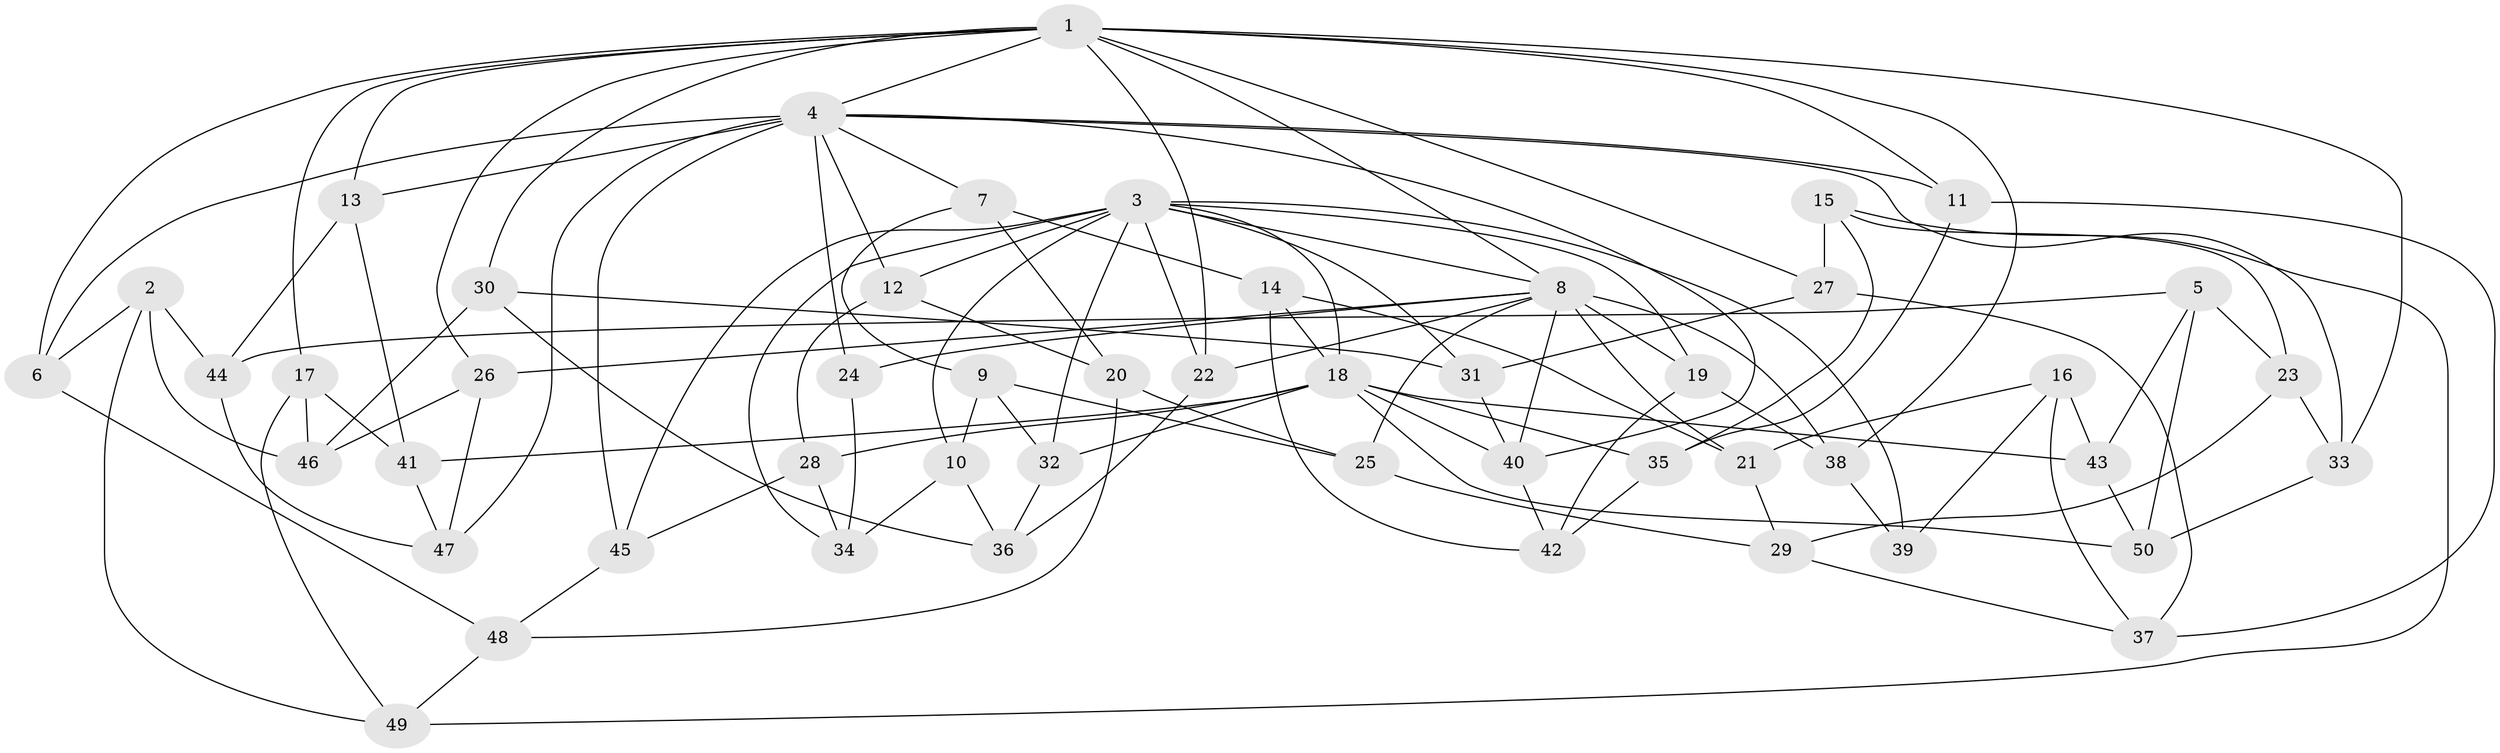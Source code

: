 // original degree distribution, {4: 1.0}
// Generated by graph-tools (version 1.1) at 2025/54/03/04/25 22:54:01]
// undirected, 50 vertices, 116 edges
graph export_dot {
  node [color=gray90,style=filled];
  1;
  2;
  3;
  4;
  5;
  6;
  7;
  8;
  9;
  10;
  11;
  12;
  13;
  14;
  15;
  16;
  17;
  18;
  19;
  20;
  21;
  22;
  23;
  24;
  25;
  26;
  27;
  28;
  29;
  30;
  31;
  32;
  33;
  34;
  35;
  36;
  37;
  38;
  39;
  40;
  41;
  42;
  43;
  44;
  45;
  46;
  47;
  48;
  49;
  50;
  1 -- 4 [weight=1.0];
  1 -- 6 [weight=1.0];
  1 -- 8 [weight=1.0];
  1 -- 11 [weight=1.0];
  1 -- 13 [weight=1.0];
  1 -- 17 [weight=1.0];
  1 -- 22 [weight=1.0];
  1 -- 26 [weight=1.0];
  1 -- 27 [weight=1.0];
  1 -- 30 [weight=1.0];
  1 -- 33 [weight=1.0];
  1 -- 38 [weight=1.0];
  2 -- 6 [weight=1.0];
  2 -- 44 [weight=1.0];
  2 -- 46 [weight=1.0];
  2 -- 49 [weight=1.0];
  3 -- 8 [weight=1.0];
  3 -- 10 [weight=1.0];
  3 -- 12 [weight=1.0];
  3 -- 18 [weight=1.0];
  3 -- 19 [weight=1.0];
  3 -- 22 [weight=1.0];
  3 -- 31 [weight=1.0];
  3 -- 32 [weight=1.0];
  3 -- 34 [weight=1.0];
  3 -- 39 [weight=2.0];
  3 -- 45 [weight=1.0];
  4 -- 6 [weight=1.0];
  4 -- 7 [weight=1.0];
  4 -- 11 [weight=1.0];
  4 -- 12 [weight=1.0];
  4 -- 13 [weight=1.0];
  4 -- 24 [weight=2.0];
  4 -- 33 [weight=1.0];
  4 -- 40 [weight=1.0];
  4 -- 45 [weight=1.0];
  4 -- 47 [weight=1.0];
  5 -- 23 [weight=1.0];
  5 -- 43 [weight=1.0];
  5 -- 44 [weight=1.0];
  5 -- 50 [weight=1.0];
  6 -- 48 [weight=1.0];
  7 -- 9 [weight=1.0];
  7 -- 14 [weight=1.0];
  7 -- 20 [weight=1.0];
  8 -- 19 [weight=1.0];
  8 -- 21 [weight=1.0];
  8 -- 22 [weight=1.0];
  8 -- 24 [weight=1.0];
  8 -- 25 [weight=1.0];
  8 -- 26 [weight=1.0];
  8 -- 38 [weight=1.0];
  8 -- 40 [weight=1.0];
  9 -- 10 [weight=1.0];
  9 -- 25 [weight=1.0];
  9 -- 32 [weight=1.0];
  10 -- 34 [weight=1.0];
  10 -- 36 [weight=1.0];
  11 -- 35 [weight=1.0];
  11 -- 37 [weight=1.0];
  12 -- 20 [weight=1.0];
  12 -- 28 [weight=1.0];
  13 -- 41 [weight=1.0];
  13 -- 44 [weight=1.0];
  14 -- 18 [weight=1.0];
  14 -- 21 [weight=1.0];
  14 -- 42 [weight=1.0];
  15 -- 23 [weight=1.0];
  15 -- 27 [weight=1.0];
  15 -- 35 [weight=1.0];
  15 -- 49 [weight=1.0];
  16 -- 21 [weight=1.0];
  16 -- 37 [weight=1.0];
  16 -- 39 [weight=1.0];
  16 -- 43 [weight=1.0];
  17 -- 41 [weight=1.0];
  17 -- 46 [weight=1.0];
  17 -- 49 [weight=1.0];
  18 -- 28 [weight=1.0];
  18 -- 32 [weight=1.0];
  18 -- 35 [weight=1.0];
  18 -- 40 [weight=2.0];
  18 -- 41 [weight=1.0];
  18 -- 43 [weight=1.0];
  18 -- 50 [weight=1.0];
  19 -- 38 [weight=1.0];
  19 -- 42 [weight=1.0];
  20 -- 25 [weight=1.0];
  20 -- 48 [weight=1.0];
  21 -- 29 [weight=1.0];
  22 -- 36 [weight=1.0];
  23 -- 29 [weight=1.0];
  23 -- 33 [weight=1.0];
  24 -- 34 [weight=1.0];
  25 -- 29 [weight=1.0];
  26 -- 46 [weight=1.0];
  26 -- 47 [weight=1.0];
  27 -- 31 [weight=1.0];
  27 -- 37 [weight=1.0];
  28 -- 34 [weight=1.0];
  28 -- 45 [weight=1.0];
  29 -- 37 [weight=1.0];
  30 -- 31 [weight=1.0];
  30 -- 36 [weight=1.0];
  30 -- 46 [weight=1.0];
  31 -- 40 [weight=1.0];
  32 -- 36 [weight=1.0];
  33 -- 50 [weight=1.0];
  35 -- 42 [weight=1.0];
  38 -- 39 [weight=1.0];
  40 -- 42 [weight=1.0];
  41 -- 47 [weight=1.0];
  43 -- 50 [weight=1.0];
  44 -- 47 [weight=1.0];
  45 -- 48 [weight=1.0];
  48 -- 49 [weight=1.0];
}

